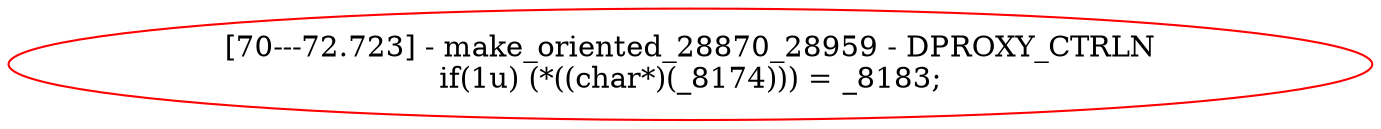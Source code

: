 digraph G {
57[color=red,label="[70---72.723] - make_oriented_28870_28959 - DPROXY_CTRLN\nif(1u) (*((char*)(_8174))) = _8183;\n"];
}
